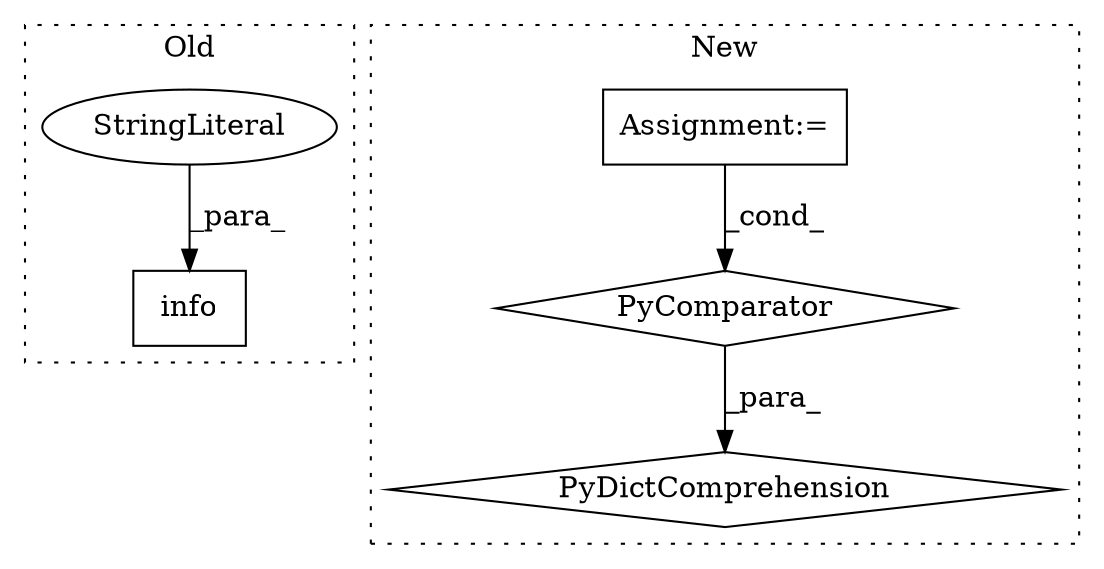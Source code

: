 digraph G {
subgraph cluster0 {
1 [label="info" a="32" s="25312,25354" l="5,1" shape="box"];
3 [label="StringLiteral" a="45" s="25317" l="32" shape="ellipse"];
label = "Old";
style="dotted";
}
subgraph cluster1 {
2 [label="PyDictComprehension" a="110" s="25103" l="117" shape="diamond"];
4 [label="Assignment:=" a="7" s="24866" l="1" shape="box"];
5 [label="PyComparator" a="113" s="25035" l="26" shape="diamond"];
label = "New";
style="dotted";
}
3 -> 1 [label="_para_"];
4 -> 5 [label="_cond_"];
5 -> 2 [label="_para_"];
}